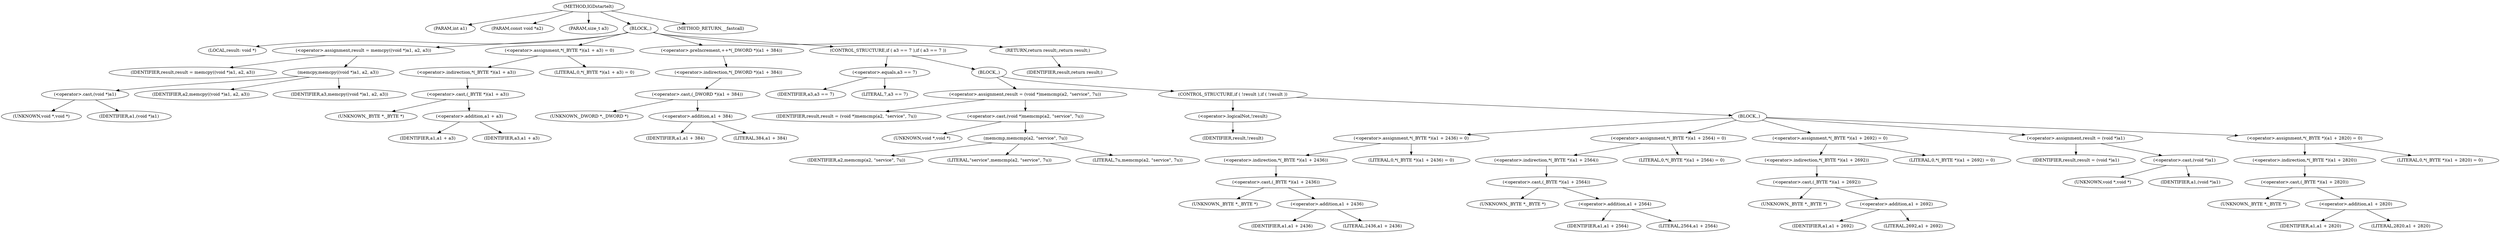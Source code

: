 digraph IGDstartelt {  
"1000102" [label = "(METHOD,IGDstartelt)" ]
"1000103" [label = "(PARAM,int a1)" ]
"1000104" [label = "(PARAM,const void *a2)" ]
"1000105" [label = "(PARAM,size_t a3)" ]
"1000106" [label = "(BLOCK,,)" ]
"1000107" [label = "(LOCAL,result: void *)" ]
"1000108" [label = "(<operator>.assignment,result = memcpy((void *)a1, a2, a3))" ]
"1000109" [label = "(IDENTIFIER,result,result = memcpy((void *)a1, a2, a3))" ]
"1000110" [label = "(memcpy,memcpy((void *)a1, a2, a3))" ]
"1000111" [label = "(<operator>.cast,(void *)a1)" ]
"1000112" [label = "(UNKNOWN,void *,void *)" ]
"1000113" [label = "(IDENTIFIER,a1,(void *)a1)" ]
"1000114" [label = "(IDENTIFIER,a2,memcpy((void *)a1, a2, a3))" ]
"1000115" [label = "(IDENTIFIER,a3,memcpy((void *)a1, a2, a3))" ]
"1000116" [label = "(<operator>.assignment,*(_BYTE *)(a1 + a3) = 0)" ]
"1000117" [label = "(<operator>.indirection,*(_BYTE *)(a1 + a3))" ]
"1000118" [label = "(<operator>.cast,(_BYTE *)(a1 + a3))" ]
"1000119" [label = "(UNKNOWN,_BYTE *,_BYTE *)" ]
"1000120" [label = "(<operator>.addition,a1 + a3)" ]
"1000121" [label = "(IDENTIFIER,a1,a1 + a3)" ]
"1000122" [label = "(IDENTIFIER,a3,a1 + a3)" ]
"1000123" [label = "(LITERAL,0,*(_BYTE *)(a1 + a3) = 0)" ]
"1000124" [label = "(<operator>.preIncrement,++*(_DWORD *)(a1 + 384))" ]
"1000125" [label = "(<operator>.indirection,*(_DWORD *)(a1 + 384))" ]
"1000126" [label = "(<operator>.cast,(_DWORD *)(a1 + 384))" ]
"1000127" [label = "(UNKNOWN,_DWORD *,_DWORD *)" ]
"1000128" [label = "(<operator>.addition,a1 + 384)" ]
"1000129" [label = "(IDENTIFIER,a1,a1 + 384)" ]
"1000130" [label = "(LITERAL,384,a1 + 384)" ]
"1000131" [label = "(CONTROL_STRUCTURE,if ( a3 == 7 ),if ( a3 == 7 ))" ]
"1000132" [label = "(<operator>.equals,a3 == 7)" ]
"1000133" [label = "(IDENTIFIER,a3,a3 == 7)" ]
"1000134" [label = "(LITERAL,7,a3 == 7)" ]
"1000135" [label = "(BLOCK,,)" ]
"1000136" [label = "(<operator>.assignment,result = (void *)memcmp(a2, \"service\", 7u))" ]
"1000137" [label = "(IDENTIFIER,result,result = (void *)memcmp(a2, \"service\", 7u))" ]
"1000138" [label = "(<operator>.cast,(void *)memcmp(a2, \"service\", 7u))" ]
"1000139" [label = "(UNKNOWN,void *,void *)" ]
"1000140" [label = "(memcmp,memcmp(a2, \"service\", 7u))" ]
"1000141" [label = "(IDENTIFIER,a2,memcmp(a2, \"service\", 7u))" ]
"1000142" [label = "(LITERAL,\"service\",memcmp(a2, \"service\", 7u))" ]
"1000143" [label = "(LITERAL,7u,memcmp(a2, \"service\", 7u))" ]
"1000144" [label = "(CONTROL_STRUCTURE,if ( !result ),if ( !result ))" ]
"1000145" [label = "(<operator>.logicalNot,!result)" ]
"1000146" [label = "(IDENTIFIER,result,!result)" ]
"1000147" [label = "(BLOCK,,)" ]
"1000148" [label = "(<operator>.assignment,*(_BYTE *)(a1 + 2436) = 0)" ]
"1000149" [label = "(<operator>.indirection,*(_BYTE *)(a1 + 2436))" ]
"1000150" [label = "(<operator>.cast,(_BYTE *)(a1 + 2436))" ]
"1000151" [label = "(UNKNOWN,_BYTE *,_BYTE *)" ]
"1000152" [label = "(<operator>.addition,a1 + 2436)" ]
"1000153" [label = "(IDENTIFIER,a1,a1 + 2436)" ]
"1000154" [label = "(LITERAL,2436,a1 + 2436)" ]
"1000155" [label = "(LITERAL,0,*(_BYTE *)(a1 + 2436) = 0)" ]
"1000156" [label = "(<operator>.assignment,*(_BYTE *)(a1 + 2564) = 0)" ]
"1000157" [label = "(<operator>.indirection,*(_BYTE *)(a1 + 2564))" ]
"1000158" [label = "(<operator>.cast,(_BYTE *)(a1 + 2564))" ]
"1000159" [label = "(UNKNOWN,_BYTE *,_BYTE *)" ]
"1000160" [label = "(<operator>.addition,a1 + 2564)" ]
"1000161" [label = "(IDENTIFIER,a1,a1 + 2564)" ]
"1000162" [label = "(LITERAL,2564,a1 + 2564)" ]
"1000163" [label = "(LITERAL,0,*(_BYTE *)(a1 + 2564) = 0)" ]
"1000164" [label = "(<operator>.assignment,*(_BYTE *)(a1 + 2692) = 0)" ]
"1000165" [label = "(<operator>.indirection,*(_BYTE *)(a1 + 2692))" ]
"1000166" [label = "(<operator>.cast,(_BYTE *)(a1 + 2692))" ]
"1000167" [label = "(UNKNOWN,_BYTE *,_BYTE *)" ]
"1000168" [label = "(<operator>.addition,a1 + 2692)" ]
"1000169" [label = "(IDENTIFIER,a1,a1 + 2692)" ]
"1000170" [label = "(LITERAL,2692,a1 + 2692)" ]
"1000171" [label = "(LITERAL,0,*(_BYTE *)(a1 + 2692) = 0)" ]
"1000172" [label = "(<operator>.assignment,result = (void *)a1)" ]
"1000173" [label = "(IDENTIFIER,result,result = (void *)a1)" ]
"1000174" [label = "(<operator>.cast,(void *)a1)" ]
"1000175" [label = "(UNKNOWN,void *,void *)" ]
"1000176" [label = "(IDENTIFIER,a1,(void *)a1)" ]
"1000177" [label = "(<operator>.assignment,*(_BYTE *)(a1 + 2820) = 0)" ]
"1000178" [label = "(<operator>.indirection,*(_BYTE *)(a1 + 2820))" ]
"1000179" [label = "(<operator>.cast,(_BYTE *)(a1 + 2820))" ]
"1000180" [label = "(UNKNOWN,_BYTE *,_BYTE *)" ]
"1000181" [label = "(<operator>.addition,a1 + 2820)" ]
"1000182" [label = "(IDENTIFIER,a1,a1 + 2820)" ]
"1000183" [label = "(LITERAL,2820,a1 + 2820)" ]
"1000184" [label = "(LITERAL,0,*(_BYTE *)(a1 + 2820) = 0)" ]
"1000185" [label = "(RETURN,return result;,return result;)" ]
"1000186" [label = "(IDENTIFIER,result,return result;)" ]
"1000187" [label = "(METHOD_RETURN,__fastcall)" ]
  "1000102" -> "1000103" 
  "1000102" -> "1000104" 
  "1000102" -> "1000105" 
  "1000102" -> "1000106" 
  "1000102" -> "1000187" 
  "1000106" -> "1000107" 
  "1000106" -> "1000108" 
  "1000106" -> "1000116" 
  "1000106" -> "1000124" 
  "1000106" -> "1000131" 
  "1000106" -> "1000185" 
  "1000108" -> "1000109" 
  "1000108" -> "1000110" 
  "1000110" -> "1000111" 
  "1000110" -> "1000114" 
  "1000110" -> "1000115" 
  "1000111" -> "1000112" 
  "1000111" -> "1000113" 
  "1000116" -> "1000117" 
  "1000116" -> "1000123" 
  "1000117" -> "1000118" 
  "1000118" -> "1000119" 
  "1000118" -> "1000120" 
  "1000120" -> "1000121" 
  "1000120" -> "1000122" 
  "1000124" -> "1000125" 
  "1000125" -> "1000126" 
  "1000126" -> "1000127" 
  "1000126" -> "1000128" 
  "1000128" -> "1000129" 
  "1000128" -> "1000130" 
  "1000131" -> "1000132" 
  "1000131" -> "1000135" 
  "1000132" -> "1000133" 
  "1000132" -> "1000134" 
  "1000135" -> "1000136" 
  "1000135" -> "1000144" 
  "1000136" -> "1000137" 
  "1000136" -> "1000138" 
  "1000138" -> "1000139" 
  "1000138" -> "1000140" 
  "1000140" -> "1000141" 
  "1000140" -> "1000142" 
  "1000140" -> "1000143" 
  "1000144" -> "1000145" 
  "1000144" -> "1000147" 
  "1000145" -> "1000146" 
  "1000147" -> "1000148" 
  "1000147" -> "1000156" 
  "1000147" -> "1000164" 
  "1000147" -> "1000172" 
  "1000147" -> "1000177" 
  "1000148" -> "1000149" 
  "1000148" -> "1000155" 
  "1000149" -> "1000150" 
  "1000150" -> "1000151" 
  "1000150" -> "1000152" 
  "1000152" -> "1000153" 
  "1000152" -> "1000154" 
  "1000156" -> "1000157" 
  "1000156" -> "1000163" 
  "1000157" -> "1000158" 
  "1000158" -> "1000159" 
  "1000158" -> "1000160" 
  "1000160" -> "1000161" 
  "1000160" -> "1000162" 
  "1000164" -> "1000165" 
  "1000164" -> "1000171" 
  "1000165" -> "1000166" 
  "1000166" -> "1000167" 
  "1000166" -> "1000168" 
  "1000168" -> "1000169" 
  "1000168" -> "1000170" 
  "1000172" -> "1000173" 
  "1000172" -> "1000174" 
  "1000174" -> "1000175" 
  "1000174" -> "1000176" 
  "1000177" -> "1000178" 
  "1000177" -> "1000184" 
  "1000178" -> "1000179" 
  "1000179" -> "1000180" 
  "1000179" -> "1000181" 
  "1000181" -> "1000182" 
  "1000181" -> "1000183" 
  "1000185" -> "1000186" 
}
